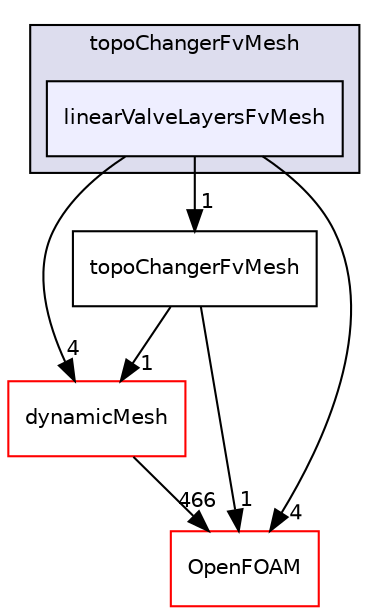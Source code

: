 digraph "src/topoChangerFvMesh/linearValveLayersFvMesh" {
  bgcolor=transparent;
  compound=true
  node [ fontsize="10", fontname="Helvetica"];
  edge [ labelfontsize="10", labelfontname="Helvetica"];
  subgraph clusterdir_e7971e9c65d637bd16ff2087df237f5f {
    graph [ bgcolor="#ddddee", pencolor="black", label="topoChangerFvMesh" fontname="Helvetica", fontsize="10", URL="dir_e7971e9c65d637bd16ff2087df237f5f.html"]
  dir_6f42e437cdab8e9b5226e0e625efa7bb [shape=box, label="linearValveLayersFvMesh", style="filled", fillcolor="#eeeeff", pencolor="black", URL="dir_6f42e437cdab8e9b5226e0e625efa7bb.html"];
  }
  dir_63742796c427c97a292c80f7db71da36 [shape=box label="dynamicMesh" color="red" URL="dir_63742796c427c97a292c80f7db71da36.html"];
  dir_7845d368d8fbe4b348143cdb79b20fb0 [shape=box label="topoChangerFvMesh" URL="dir_7845d368d8fbe4b348143cdb79b20fb0.html"];
  dir_c5473ff19b20e6ec4dfe5c310b3778a8 [shape=box label="OpenFOAM" color="red" URL="dir_c5473ff19b20e6ec4dfe5c310b3778a8.html"];
  dir_6f42e437cdab8e9b5226e0e625efa7bb->dir_63742796c427c97a292c80f7db71da36 [headlabel="4", labeldistance=1.5 headhref="dir_003003_000805.html"];
  dir_6f42e437cdab8e9b5226e0e625efa7bb->dir_7845d368d8fbe4b348143cdb79b20fb0 [headlabel="1", labeldistance=1.5 headhref="dir_003003_003007.html"];
  dir_6f42e437cdab8e9b5226e0e625efa7bb->dir_c5473ff19b20e6ec4dfe5c310b3778a8 [headlabel="4", labeldistance=1.5 headhref="dir_003003_001898.html"];
  dir_63742796c427c97a292c80f7db71da36->dir_c5473ff19b20e6ec4dfe5c310b3778a8 [headlabel="466", labeldistance=1.5 headhref="dir_000805_001898.html"];
  dir_7845d368d8fbe4b348143cdb79b20fb0->dir_63742796c427c97a292c80f7db71da36 [headlabel="1", labeldistance=1.5 headhref="dir_003007_000805.html"];
  dir_7845d368d8fbe4b348143cdb79b20fb0->dir_c5473ff19b20e6ec4dfe5c310b3778a8 [headlabel="1", labeldistance=1.5 headhref="dir_003007_001898.html"];
}
